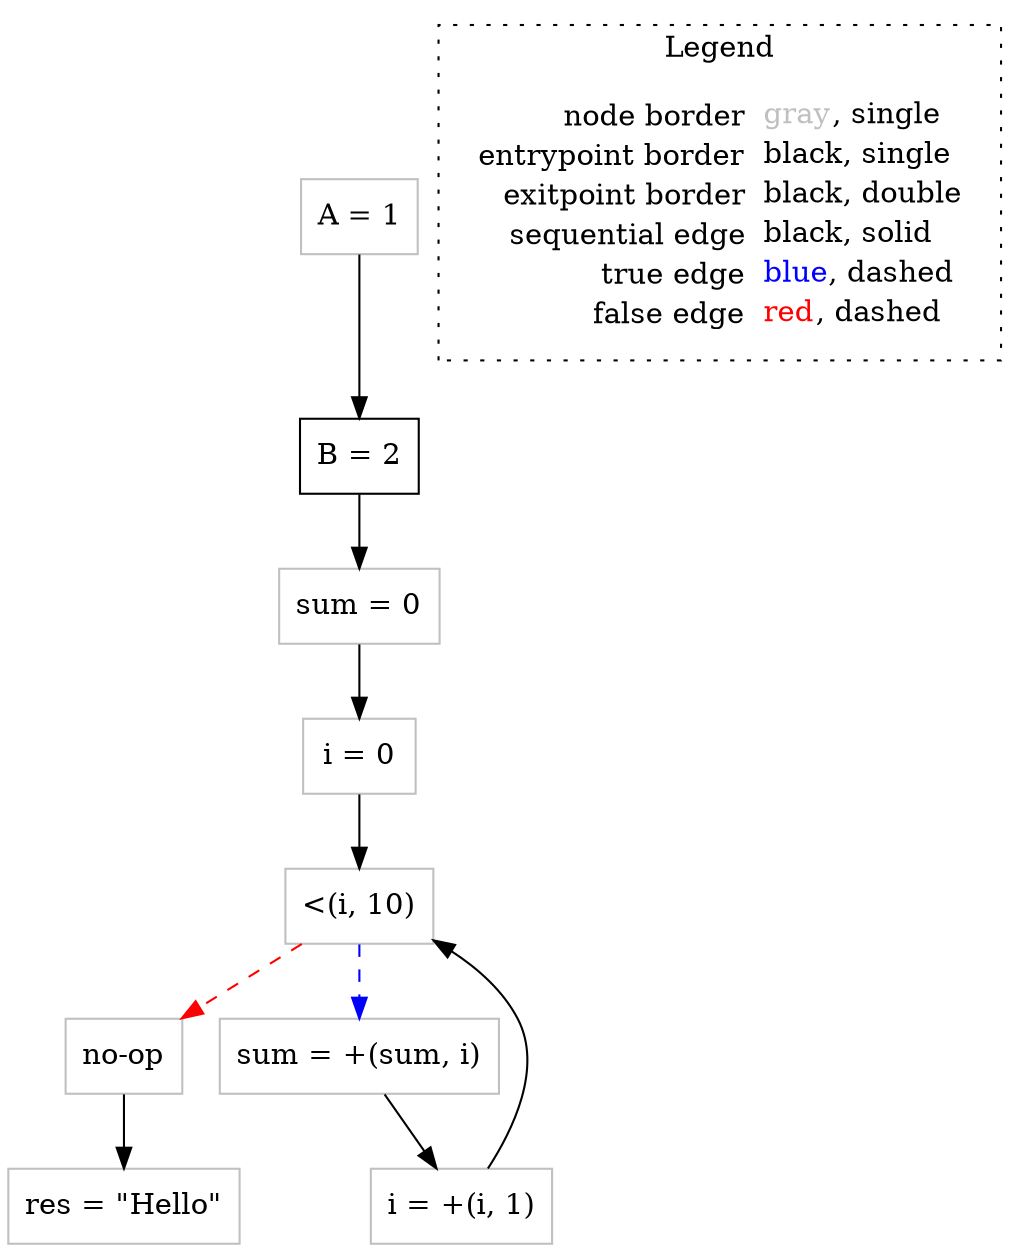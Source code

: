 digraph {
	"node0" [shape="rect",color="black",label=<B = 2>];
	"node1" [shape="rect",color="gray",label=<A = 1>];
	"node2" [shape="rect",color="gray",label=<sum = 0>];
	"node3" [shape="rect",color="gray",label=<&lt;(i, 10)>];
	"node4" [shape="rect",color="gray",label=<i = 0>];
	"node5" [shape="rect",color="gray",label=<i = +(i, 1)>];
	"node6" [shape="rect",color="gray",label=<no-op>];
	"node7" [shape="rect",color="gray",label=<res = &quot;Hello&quot;>];
	"node8" [shape="rect",color="gray",label=<sum = +(sum, i)>];
	"node1" -> "node0" [color="black"];
	"node2" -> "node4" [color="black"];
	"node3" -> "node6" [color="red",style="dashed"];
	"node3" -> "node8" [color="blue",style="dashed"];
	"node0" -> "node2" [color="black"];
	"node4" -> "node3" [color="black"];
	"node5" -> "node3" [color="black"];
	"node6" -> "node7" [color="black"];
	"node8" -> "node5" [color="black"];
subgraph cluster_legend {
	label="Legend";
	style=dotted;
	node [shape=plaintext];
	"legend" [label=<<table border="0" cellpadding="2" cellspacing="0" cellborder="0"><tr><td align="right">node border&nbsp;</td><td align="left"><font color="gray">gray</font>, single</td></tr><tr><td align="right">entrypoint border&nbsp;</td><td align="left"><font color="black">black</font>, single</td></tr><tr><td align="right">exitpoint border&nbsp;</td><td align="left"><font color="black">black</font>, double</td></tr><tr><td align="right">sequential edge&nbsp;</td><td align="left"><font color="black">black</font>, solid</td></tr><tr><td align="right">true edge&nbsp;</td><td align="left"><font color="blue">blue</font>, dashed</td></tr><tr><td align="right">false edge&nbsp;</td><td align="left"><font color="red">red</font>, dashed</td></tr></table>>];
}

}
